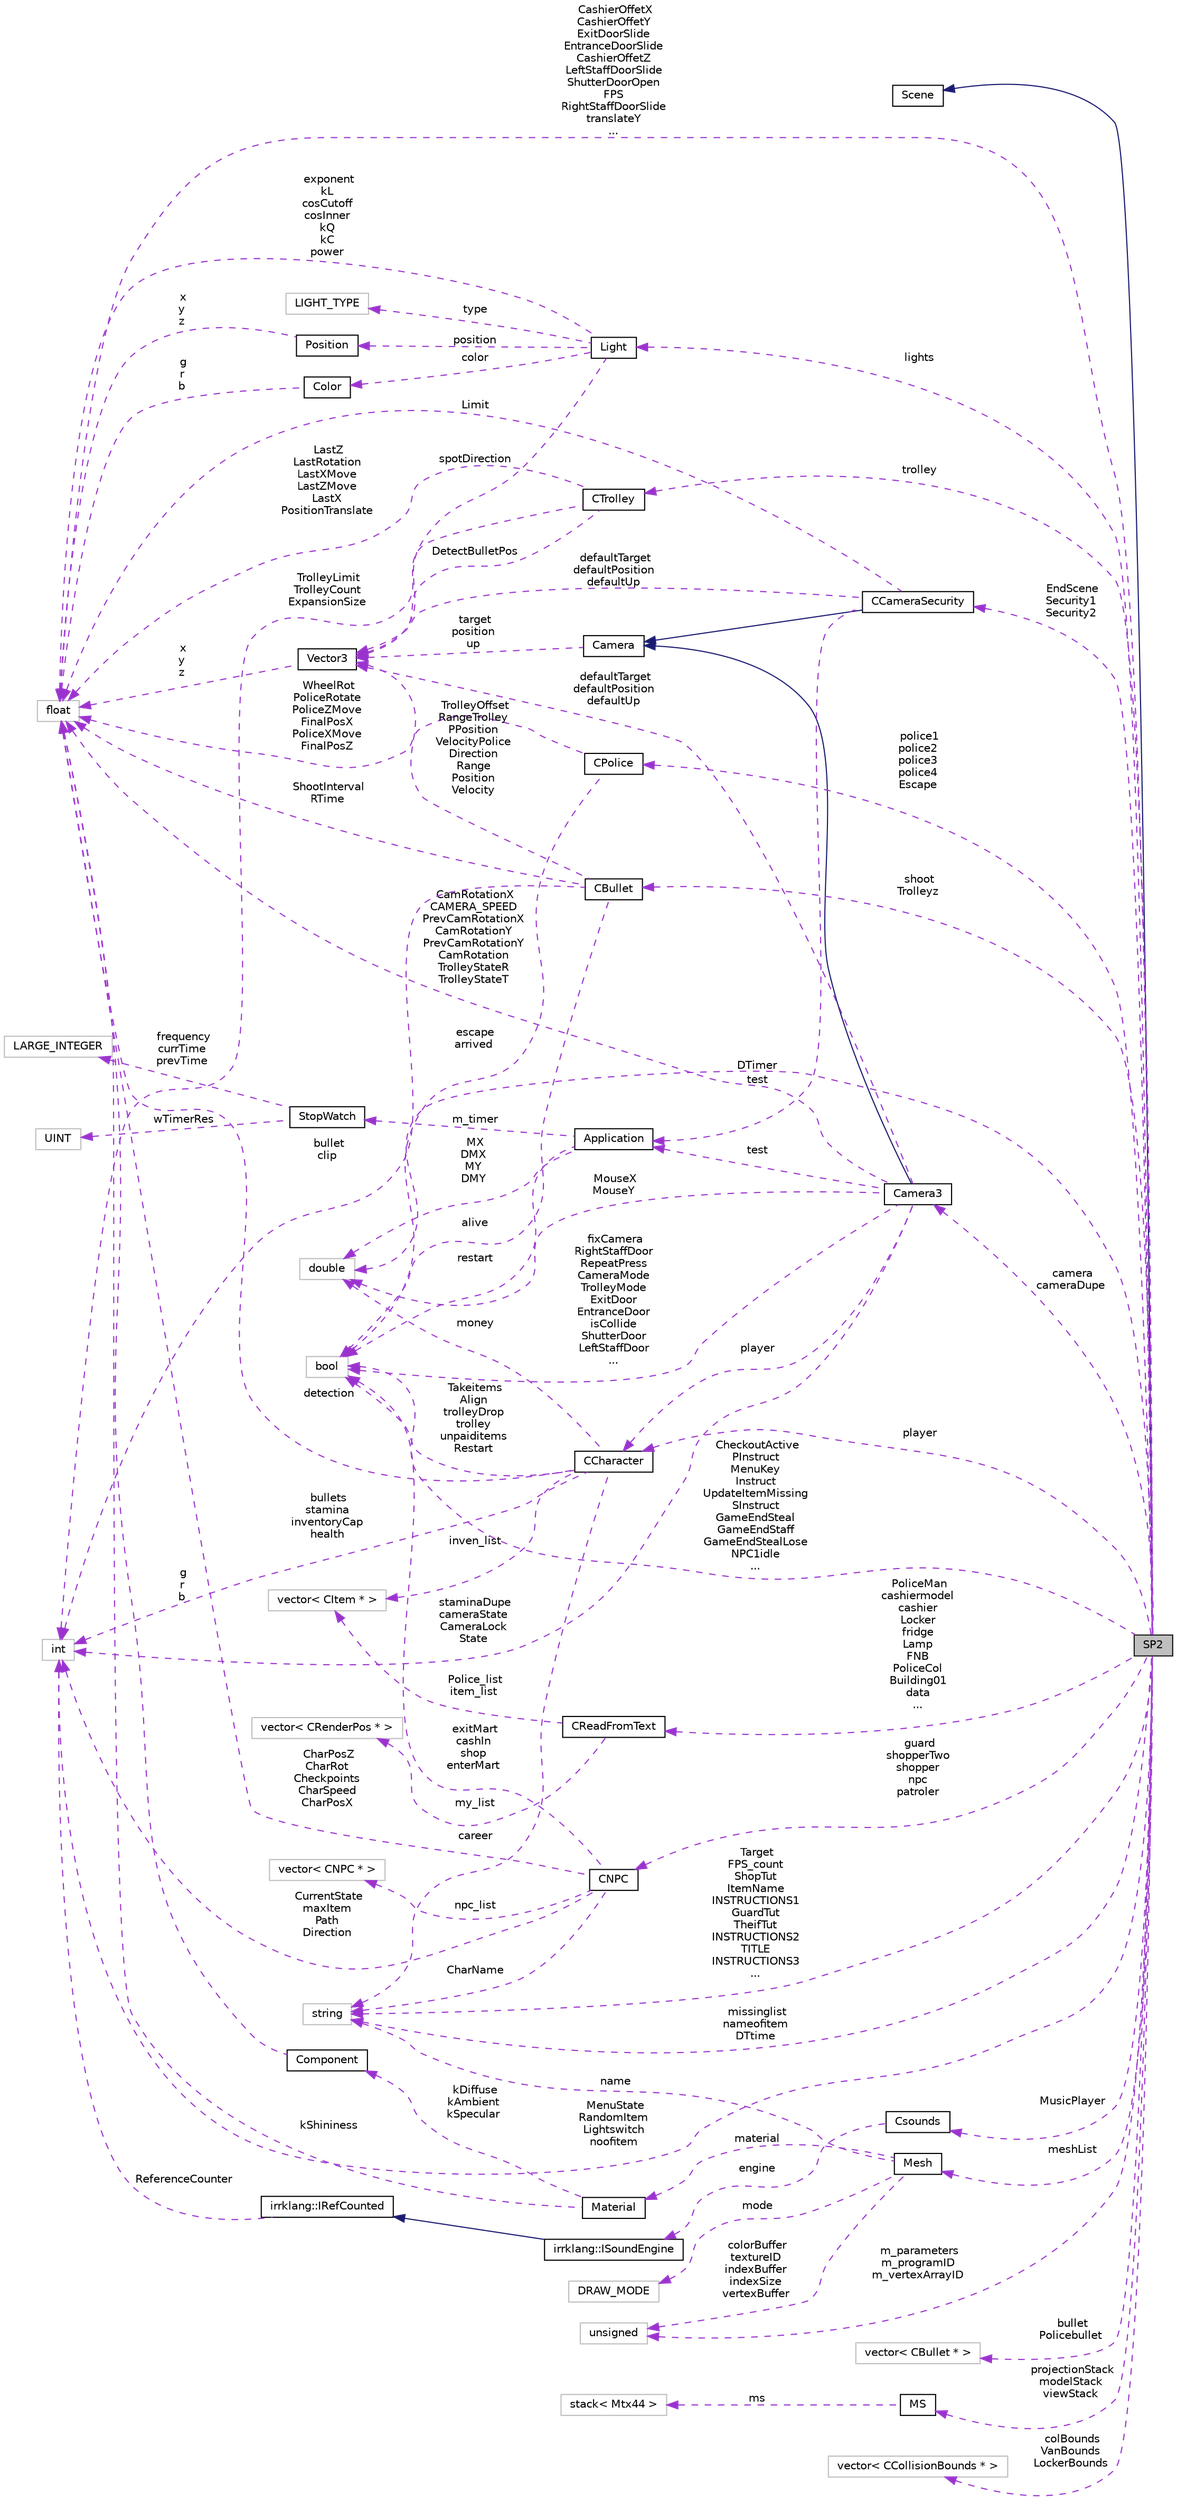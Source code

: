 digraph "SP2"
{
  bgcolor="transparent";
  edge [fontname="Helvetica",fontsize="10",labelfontname="Helvetica",labelfontsize="10"];
  node [fontname="Helvetica",fontsize="10",shape=record];
  rankdir="LR";
  Node1 [label="SP2",height=0.2,width=0.4,color="black", fillcolor="grey75", style="filled", fontcolor="black"];
  Node2 -> Node1 [dir="back",color="midnightblue",fontsize="10",style="solid",fontname="Helvetica"];
  Node2 [label="Scene",height=0.2,width=0.4,color="black",URL="$classScene.html"];
  Node3 -> Node1 [dir="back",color="darkorchid3",fontsize="10",style="dashed",label=" lights" ,fontname="Helvetica"];
  Node3 [label="Light",height=0.2,width=0.4,color="black",URL="$structLight.html"];
  Node4 -> Node3 [dir="back",color="darkorchid3",fontsize="10",style="dashed",label=" type" ,fontname="Helvetica"];
  Node4 [label="LIGHT_TYPE",height=0.2,width=0.4,color="grey75"];
  Node5 -> Node3 [dir="back",color="darkorchid3",fontsize="10",style="dashed",label=" exponent\nkL\ncosCutoff\ncosInner\nkQ\nkC\npower" ,fontname="Helvetica"];
  Node5 [label="float",height=0.2,width=0.4,color="grey75"];
  Node6 -> Node3 [dir="back",color="darkorchid3",fontsize="10",style="dashed",label=" spotDirection" ,fontname="Helvetica"];
  Node6 [label="Vector3",height=0.2,width=0.4,color="black",URL="$structVector3.html",tooltip="Defines a 3D vector and its methods. "];
  Node5 -> Node6 [dir="back",color="darkorchid3",fontsize="10",style="dashed",label=" x\ny\nz" ,fontname="Helvetica"];
  Node7 -> Node3 [dir="back",color="darkorchid3",fontsize="10",style="dashed",label=" position" ,fontname="Helvetica"];
  Node7 [label="Position",height=0.2,width=0.4,color="black",URL="$structPosition.html"];
  Node5 -> Node7 [dir="back",color="darkorchid3",fontsize="10",style="dashed",label=" x\ny\nz" ,fontname="Helvetica"];
  Node8 -> Node3 [dir="back",color="darkorchid3",fontsize="10",style="dashed",label=" color" ,fontname="Helvetica"];
  Node8 [label="Color",height=0.2,width=0.4,color="black",URL="$structColor.html"];
  Node5 -> Node8 [dir="back",color="darkorchid3",fontsize="10",style="dashed",label=" g\nr\nb" ,fontname="Helvetica"];
  Node9 -> Node1 [dir="back",color="darkorchid3",fontsize="10",style="dashed",label=" DTimer" ,fontname="Helvetica"];
  Node9 [label="double",height=0.2,width=0.4,color="grey75"];
  Node10 -> Node1 [dir="back",color="darkorchid3",fontsize="10",style="dashed",label=" PoliceMan\ncashiermodel\ncashier\nLocker\nfridge\nLamp\nFNB\nPoliceCol\nBuilding01\ndata\n..." ,fontname="Helvetica"];
  Node10 [label="CReadFromText",height=0.2,width=0.4,color="black",URL="$classCReadFromText.html"];
  Node11 -> Node10 [dir="back",color="darkorchid3",fontsize="10",style="dashed",label=" Police_list\nitem_list" ,fontname="Helvetica"];
  Node11 [label="vector\< CItem * \>",height=0.2,width=0.4,color="grey75"];
  Node12 -> Node10 [dir="back",color="darkorchid3",fontsize="10",style="dashed",label=" my_list" ,fontname="Helvetica"];
  Node12 [label="vector\< CRenderPos * \>",height=0.2,width=0.4,color="grey75"];
  Node13 -> Node1 [dir="back",color="darkorchid3",fontsize="10",style="dashed",label=" camera\ncameraDupe" ,fontname="Helvetica"];
  Node13 [label="Camera3",height=0.2,width=0.4,color="black",URL="$classCamera3.html"];
  Node14 -> Node13 [dir="back",color="midnightblue",fontsize="10",style="solid",fontname="Helvetica"];
  Node14 [label="Camera",height=0.2,width=0.4,color="black",URL="$classCamera.html"];
  Node6 -> Node14 [dir="back",color="darkorchid3",fontsize="10",style="dashed",label=" target\nposition\nup" ,fontname="Helvetica"];
  Node9 -> Node13 [dir="back",color="darkorchid3",fontsize="10",style="dashed",label=" MouseX\nMouseY" ,fontname="Helvetica"];
  Node15 -> Node13 [dir="back",color="darkorchid3",fontsize="10",style="dashed",label=" test" ,fontname="Helvetica"];
  Node15 [label="Application",height=0.2,width=0.4,color="black",URL="$classApplication.html"];
  Node9 -> Node15 [dir="back",color="darkorchid3",fontsize="10",style="dashed",label=" MX\nDMX\nMY\nDMY" ,fontname="Helvetica"];
  Node16 -> Node15 [dir="back",color="darkorchid3",fontsize="10",style="dashed",label=" m_timer" ,fontname="Helvetica"];
  Node16 [label="StopWatch",height=0.2,width=0.4,color="black",URL="$classStopWatch.html"];
  Node17 -> Node16 [dir="back",color="darkorchid3",fontsize="10",style="dashed",label=" wTimerRes" ,fontname="Helvetica"];
  Node17 [label="UINT",height=0.2,width=0.4,color="grey75"];
  Node18 -> Node16 [dir="back",color="darkorchid3",fontsize="10",style="dashed",label=" frequency\ncurrTime\nprevTime" ,fontname="Helvetica"];
  Node18 [label="LARGE_INTEGER",height=0.2,width=0.4,color="grey75"];
  Node19 -> Node15 [dir="back",color="darkorchid3",fontsize="10",style="dashed",label=" restart" ,fontname="Helvetica"];
  Node19 [label="bool",height=0.2,width=0.4,color="grey75"];
  Node5 -> Node13 [dir="back",color="darkorchid3",fontsize="10",style="dashed",label=" CamRotationX\nCAMERA_SPEED\nPrevCamRotationX\nCamRotationY\nPrevCamRotationY\nCamRotation\nTrolleyStateR\nTrolleyStateT" ,fontname="Helvetica"];
  Node6 -> Node13 [dir="back",color="darkorchid3",fontsize="10",style="dashed",label=" defaultTarget\ndefaultPosition\ndefaultUp" ,fontname="Helvetica"];
  Node20 -> Node13 [dir="back",color="darkorchid3",fontsize="10",style="dashed",label=" staminaDupe\ncameraState\nCameraLock\nState" ,fontname="Helvetica"];
  Node20 [label="int",height=0.2,width=0.4,color="grey75"];
  Node19 -> Node13 [dir="back",color="darkorchid3",fontsize="10",style="dashed",label=" fixCamera\nRightStaffDoor\nRepeatPress\nCameraMode\nTrolleyMode\nExitDoor\nEntranceDoor\nisCollide\nShutterDoor\nLeftStaffDoor\n..." ,fontname="Helvetica"];
  Node21 -> Node13 [dir="back",color="darkorchid3",fontsize="10",style="dashed",label=" player" ,fontname="Helvetica"];
  Node21 [label="CCharacter",height=0.2,width=0.4,color="black",URL="$classCCharacter.html"];
  Node9 -> Node21 [dir="back",color="darkorchid3",fontsize="10",style="dashed",label=" money" ,fontname="Helvetica"];
  Node5 -> Node21 [dir="back",color="darkorchid3",fontsize="10",style="dashed",label=" detection" ,fontname="Helvetica"];
  Node20 -> Node21 [dir="back",color="darkorchid3",fontsize="10",style="dashed",label=" bullets\nstamina\ninventoryCap\nhealth" ,fontname="Helvetica"];
  Node19 -> Node21 [dir="back",color="darkorchid3",fontsize="10",style="dashed",label=" Takeitems\nAlign\ntrolleyDrop\ntrolley\nunpaiditems\nRestart" ,fontname="Helvetica"];
  Node22 -> Node21 [dir="back",color="darkorchid3",fontsize="10",style="dashed",label=" career" ,fontname="Helvetica"];
  Node22 [label="string",height=0.2,width=0.4,color="grey75"];
  Node11 -> Node21 [dir="back",color="darkorchid3",fontsize="10",style="dashed",label=" inven_list" ,fontname="Helvetica"];
  Node23 -> Node1 [dir="back",color="darkorchid3",fontsize="10",style="dashed",label=" MusicPlayer" ,fontname="Helvetica"];
  Node23 [label="Csounds",height=0.2,width=0.4,color="black",URL="$classCsounds.html"];
  Node24 -> Node23 [dir="back",color="darkorchid3",fontsize="10",style="dashed",label=" engine" ,fontname="Helvetica"];
  Node24 [label="irrklang::ISoundEngine",height=0.2,width=0.4,color="black",URL="$classirrklang_1_1ISoundEngine.html",tooltip="Interface to the sound engine, for playing 3d and 2d sound and music. "];
  Node25 -> Node24 [dir="back",color="midnightblue",fontsize="10",style="solid",fontname="Helvetica"];
  Node25 [label="irrklang::IRefCounted",height=0.2,width=0.4,color="black",URL="$classirrklang_1_1IRefCounted.html",tooltip="Base class of most objects of the irrKlang. "];
  Node20 -> Node25 [dir="back",color="darkorchid3",fontsize="10",style="dashed",label=" ReferenceCounter" ,fontname="Helvetica"];
  Node26 -> Node1 [dir="back",color="darkorchid3",fontsize="10",style="dashed",label=" EndScene\nSecurity1\nSecurity2" ,fontname="Helvetica"];
  Node26 [label="CCameraSecurity",height=0.2,width=0.4,color="black",URL="$classCCameraSecurity.html"];
  Node14 -> Node26 [dir="back",color="midnightblue",fontsize="10",style="solid",fontname="Helvetica"];
  Node5 -> Node26 [dir="back",color="darkorchid3",fontsize="10",style="dashed",label=" Limit" ,fontname="Helvetica"];
  Node15 -> Node26 [dir="back",color="darkorchid3",fontsize="10",style="dashed",label=" test" ,fontname="Helvetica"];
  Node6 -> Node26 [dir="back",color="darkorchid3",fontsize="10",style="dashed",label=" defaultTarget\ndefaultPosition\ndefaultUp" ,fontname="Helvetica"];
  Node5 -> Node1 [dir="back",color="darkorchid3",fontsize="10",style="dashed",label=" CashierOffetX\nCashierOffetY\nExitDoorSlide\nEntranceDoorSlide\nCashierOffetZ\nLeftStaffDoorSlide\nShutterDoorOpen\nFPS\nRightStaffDoorSlide\ntranslateY\n..." ,fontname="Helvetica"];
  Node27 -> Node1 [dir="back",color="darkorchid3",fontsize="10",style="dashed",label=" shoot\nTrolleyz" ,fontname="Helvetica"];
  Node27 [label="CBullet",height=0.2,width=0.4,color="black",URL="$classCBullet.html"];
  Node5 -> Node27 [dir="back",color="darkorchid3",fontsize="10",style="dashed",label=" ShootInterval\nRTime" ,fontname="Helvetica"];
  Node20 -> Node27 [dir="back",color="darkorchid3",fontsize="10",style="dashed",label=" bullet\nclip" ,fontname="Helvetica"];
  Node6 -> Node27 [dir="back",color="darkorchid3",fontsize="10",style="dashed",label=" TrolleyOffset\nRangeTrolley\nPPosition\nVelocityPolice\nDirection\nRange\nPosition\nVelocity" ,fontname="Helvetica"];
  Node19 -> Node27 [dir="back",color="darkorchid3",fontsize="10",style="dashed",label=" alive" ,fontname="Helvetica"];
  Node28 -> Node1 [dir="back",color="darkorchid3",fontsize="10",style="dashed",label=" bullet\nPolicebullet" ,fontname="Helvetica"];
  Node28 [label="vector\< CBullet * \>",height=0.2,width=0.4,color="grey75"];
  Node29 -> Node1 [dir="back",color="darkorchid3",fontsize="10",style="dashed",label=" projectionStack\nmodelStack\nviewStack" ,fontname="Helvetica"];
  Node29 [label="MS",height=0.2,width=0.4,color="black",URL="$classMS.html",tooltip="Matrix Stack class. "];
  Node30 -> Node29 [dir="back",color="darkorchid3",fontsize="10",style="dashed",label=" ms" ,fontname="Helvetica"];
  Node30 [label="stack\< Mtx44 \>",height=0.2,width=0.4,color="grey75"];
  Node20 -> Node1 [dir="back",color="darkorchid3",fontsize="10",style="dashed",label=" MenuState\nRandomItem\nLightswitch\nnoofitem" ,fontname="Helvetica"];
  Node22 -> Node1 [dir="back",color="darkorchid3",fontsize="10",style="dashed",label=" Target\nFPS_count\nShopTut\nItemName\nINSTRUCTIONS1\nGuardTut\nTheifTut\nINSTRUCTIONS2\nTITLE\nINSTRUCTIONS3\n..." ,fontname="Helvetica"];
  Node19 -> Node1 [dir="back",color="darkorchid3",fontsize="10",style="dashed",label=" CheckoutActive\nPInstruct\nMenuKey\nInstruct\nUpdateItemMissing\nSInstruct\nGameEndSteal\nGameEndStaff\nGameEndStealLose\nNPC1idle\n..." ,fontname="Helvetica"];
  Node21 -> Node1 [dir="back",color="darkorchid3",fontsize="10",style="dashed",label=" player" ,fontname="Helvetica"];
  Node22 -> Node1 [dir="back",color="darkorchid3",fontsize="10",style="dashed",label=" missinglist\nnameofitem\nDTtime" ,fontname="Helvetica"];
  Node31 -> Node1 [dir="back",color="darkorchid3",fontsize="10",style="dashed",label=" police1\npolice2\npolice3\npolice4\nEscape" ,fontname="Helvetica"];
  Node31 [label="CPolice",height=0.2,width=0.4,color="black",URL="$classCPolice.html"];
  Node5 -> Node31 [dir="back",color="darkorchid3",fontsize="10",style="dashed",label=" WheelRot\nPoliceRotate\nPoliceZMove\nFinalPosX\nPoliceXMove\nFinalPosZ" ,fontname="Helvetica"];
  Node19 -> Node31 [dir="back",color="darkorchid3",fontsize="10",style="dashed",label=" escape\narrived" ,fontname="Helvetica"];
  Node32 -> Node1 [dir="back",color="darkorchid3",fontsize="10",style="dashed",label=" meshList" ,fontname="Helvetica"];
  Node32 [label="Mesh",height=0.2,width=0.4,color="black",URL="$classMesh.html",tooltip="To store VBO (vertex & color buffer) and IBO (index buffer) "];
  Node33 -> Node32 [dir="back",color="darkorchid3",fontsize="10",style="dashed",label=" material" ,fontname="Helvetica"];
  Node33 [label="Material",height=0.2,width=0.4,color="black",URL="$structMaterial.html"];
  Node5 -> Node33 [dir="back",color="darkorchid3",fontsize="10",style="dashed",label=" kShininess" ,fontname="Helvetica"];
  Node34 -> Node33 [dir="back",color="darkorchid3",fontsize="10",style="dashed",label=" kDiffuse\nkAmbient\nkSpecular" ,fontname="Helvetica"];
  Node34 [label="Component",height=0.2,width=0.4,color="black",URL="$structComponent.html"];
  Node5 -> Node34 [dir="back",color="darkorchid3",fontsize="10",style="dashed",label=" g\nr\nb" ,fontname="Helvetica"];
  Node35 -> Node32 [dir="back",color="darkorchid3",fontsize="10",style="dashed",label=" mode" ,fontname="Helvetica"];
  Node35 [label="DRAW_MODE",height=0.2,width=0.4,color="grey75"];
  Node22 -> Node32 [dir="back",color="darkorchid3",fontsize="10",style="dashed",label=" name" ,fontname="Helvetica"];
  Node36 -> Node32 [dir="back",color="darkorchid3",fontsize="10",style="dashed",label=" colorBuffer\ntextureID\nindexBuffer\nindexSize\nvertexBuffer" ,fontname="Helvetica"];
  Node36 [label="unsigned",height=0.2,width=0.4,color="grey75"];
  Node36 -> Node1 [dir="back",color="darkorchid3",fontsize="10",style="dashed",label=" m_parameters\nm_programID\nm_vertexArrayID" ,fontname="Helvetica"];
  Node37 -> Node1 [dir="back",color="darkorchid3",fontsize="10",style="dashed",label=" guard\nshopperTwo\nshopper\nnpc\npatroler" ,fontname="Helvetica"];
  Node37 [label="CNPC",height=0.2,width=0.4,color="black",URL="$classCNPC.html"];
  Node38 -> Node37 [dir="back",color="darkorchid3",fontsize="10",style="dashed",label=" npc_list" ,fontname="Helvetica"];
  Node38 [label="vector\< CNPC * \>",height=0.2,width=0.4,color="grey75"];
  Node22 -> Node37 [dir="back",color="darkorchid3",fontsize="10",style="dashed",label=" CharName" ,fontname="Helvetica"];
  Node5 -> Node37 [dir="back",color="darkorchid3",fontsize="10",style="dashed",label=" CharPosZ\nCharRot\nCheckpoints\nCharSpeed\nCharPosX" ,fontname="Helvetica"];
  Node20 -> Node37 [dir="back",color="darkorchid3",fontsize="10",style="dashed",label=" CurrentState\nmaxItem\nPath\nDirection" ,fontname="Helvetica"];
  Node19 -> Node37 [dir="back",color="darkorchid3",fontsize="10",style="dashed",label=" exitMart\ncashIn\nshop\nenterMart" ,fontname="Helvetica"];
  Node39 -> Node1 [dir="back",color="darkorchid3",fontsize="10",style="dashed",label=" colBounds\nVanBounds\nLockerBounds" ,fontname="Helvetica"];
  Node39 [label="vector\< CCollisionBounds * \>",height=0.2,width=0.4,color="grey75"];
  Node40 -> Node1 [dir="back",color="darkorchid3",fontsize="10",style="dashed",label=" trolley" ,fontname="Helvetica"];
  Node40 [label="CTrolley",height=0.2,width=0.4,color="black",URL="$classCTrolley.html"];
  Node5 -> Node40 [dir="back",color="darkorchid3",fontsize="10",style="dashed",label=" LastZ\nLastRotation\nLastXMove\nLastZMove\nLastX\nPositionTranslate" ,fontname="Helvetica"];
  Node6 -> Node40 [dir="back",color="darkorchid3",fontsize="10",style="dashed",label=" DetectBulletPos" ,fontname="Helvetica"];
  Node20 -> Node40 [dir="back",color="darkorchid3",fontsize="10",style="dashed",label=" TrolleyLimit\nTrolleyCount\nExpansionSize" ,fontname="Helvetica"];
}
